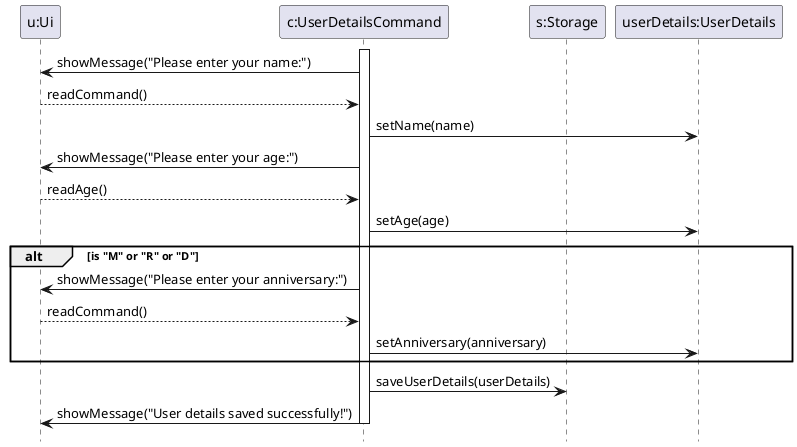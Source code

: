 @startuml
hide footbox
participant "u:Ui" as Ui
participant "c:UserDetailsCommand" as UserDetailsCommand
participant "s:Storage" as Storage
participant "userDetails:UserDetails" as UserDetails

activate UserDetailsCommand

UserDetailsCommand -> Ui: showMessage("Please enter your name:")
UserDetailsCommand <-- Ui: readCommand()
UserDetailsCommand -> UserDetails: setName(name)

UserDetailsCommand -> Ui: showMessage("Please enter your age:")
UserDetailsCommand <-- Ui: readAge()
UserDetailsCommand -> UserDetails: setAge(age)

alt is "M" or "R" or "D"
    UserDetailsCommand -> Ui: showMessage("Please enter your anniversary:")
    UserDetailsCommand <-- Ui: readCommand()
    UserDetailsCommand -> UserDetails: setAnniversary(anniversary)
end

UserDetailsCommand -> Storage: saveUserDetails(userDetails)
UserDetailsCommand -> Ui: showMessage("User details saved successfully!")

deactivate UserDetailsCommand
@enduml
